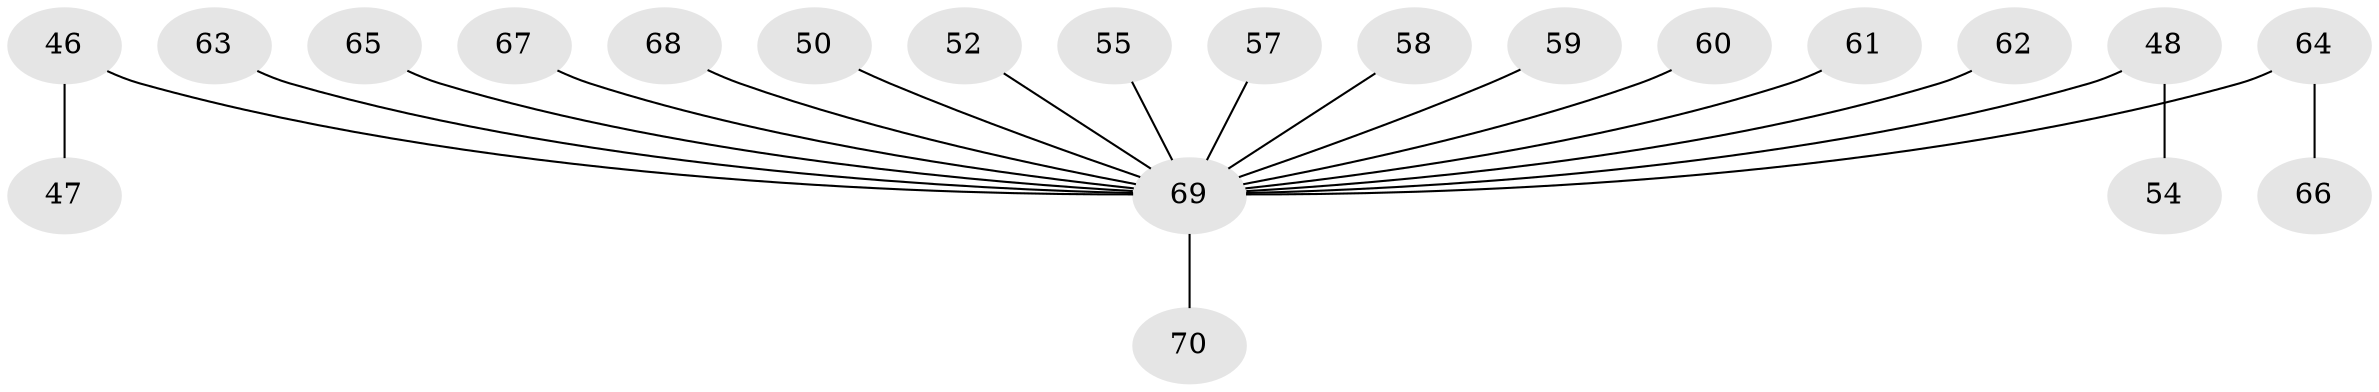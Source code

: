 // original degree distribution, {2: 0.3, 4: 0.11428571428571428, 5: 0.014285714285714285, 3: 0.1, 6: 0.014285714285714285, 1: 0.45714285714285713}
// Generated by graph-tools (version 1.1) at 2025/57/03/04/25 21:57:06]
// undirected, 21 vertices, 20 edges
graph export_dot {
graph [start="1"]
  node [color=gray90,style=filled];
  46;
  47;
  48 [super="+15+42"];
  50;
  52;
  54;
  55;
  57;
  58;
  59;
  60;
  61;
  62;
  63;
  64;
  65 [super="+27"];
  66;
  67;
  68;
  69 [super="+25+56+31+53+43+33+39+32+35+36+44+51+38+40+41+45"];
  70;
  46 -- 47;
  46 -- 69;
  48 -- 69;
  48 -- 54;
  50 -- 69;
  52 -- 69;
  55 -- 69;
  57 -- 69;
  58 -- 69;
  59 -- 69;
  60 -- 69;
  61 -- 69;
  62 -- 69;
  63 -- 69;
  64 -- 66;
  64 -- 69;
  65 -- 69;
  67 -- 69;
  68 -- 69;
  69 -- 70;
}

